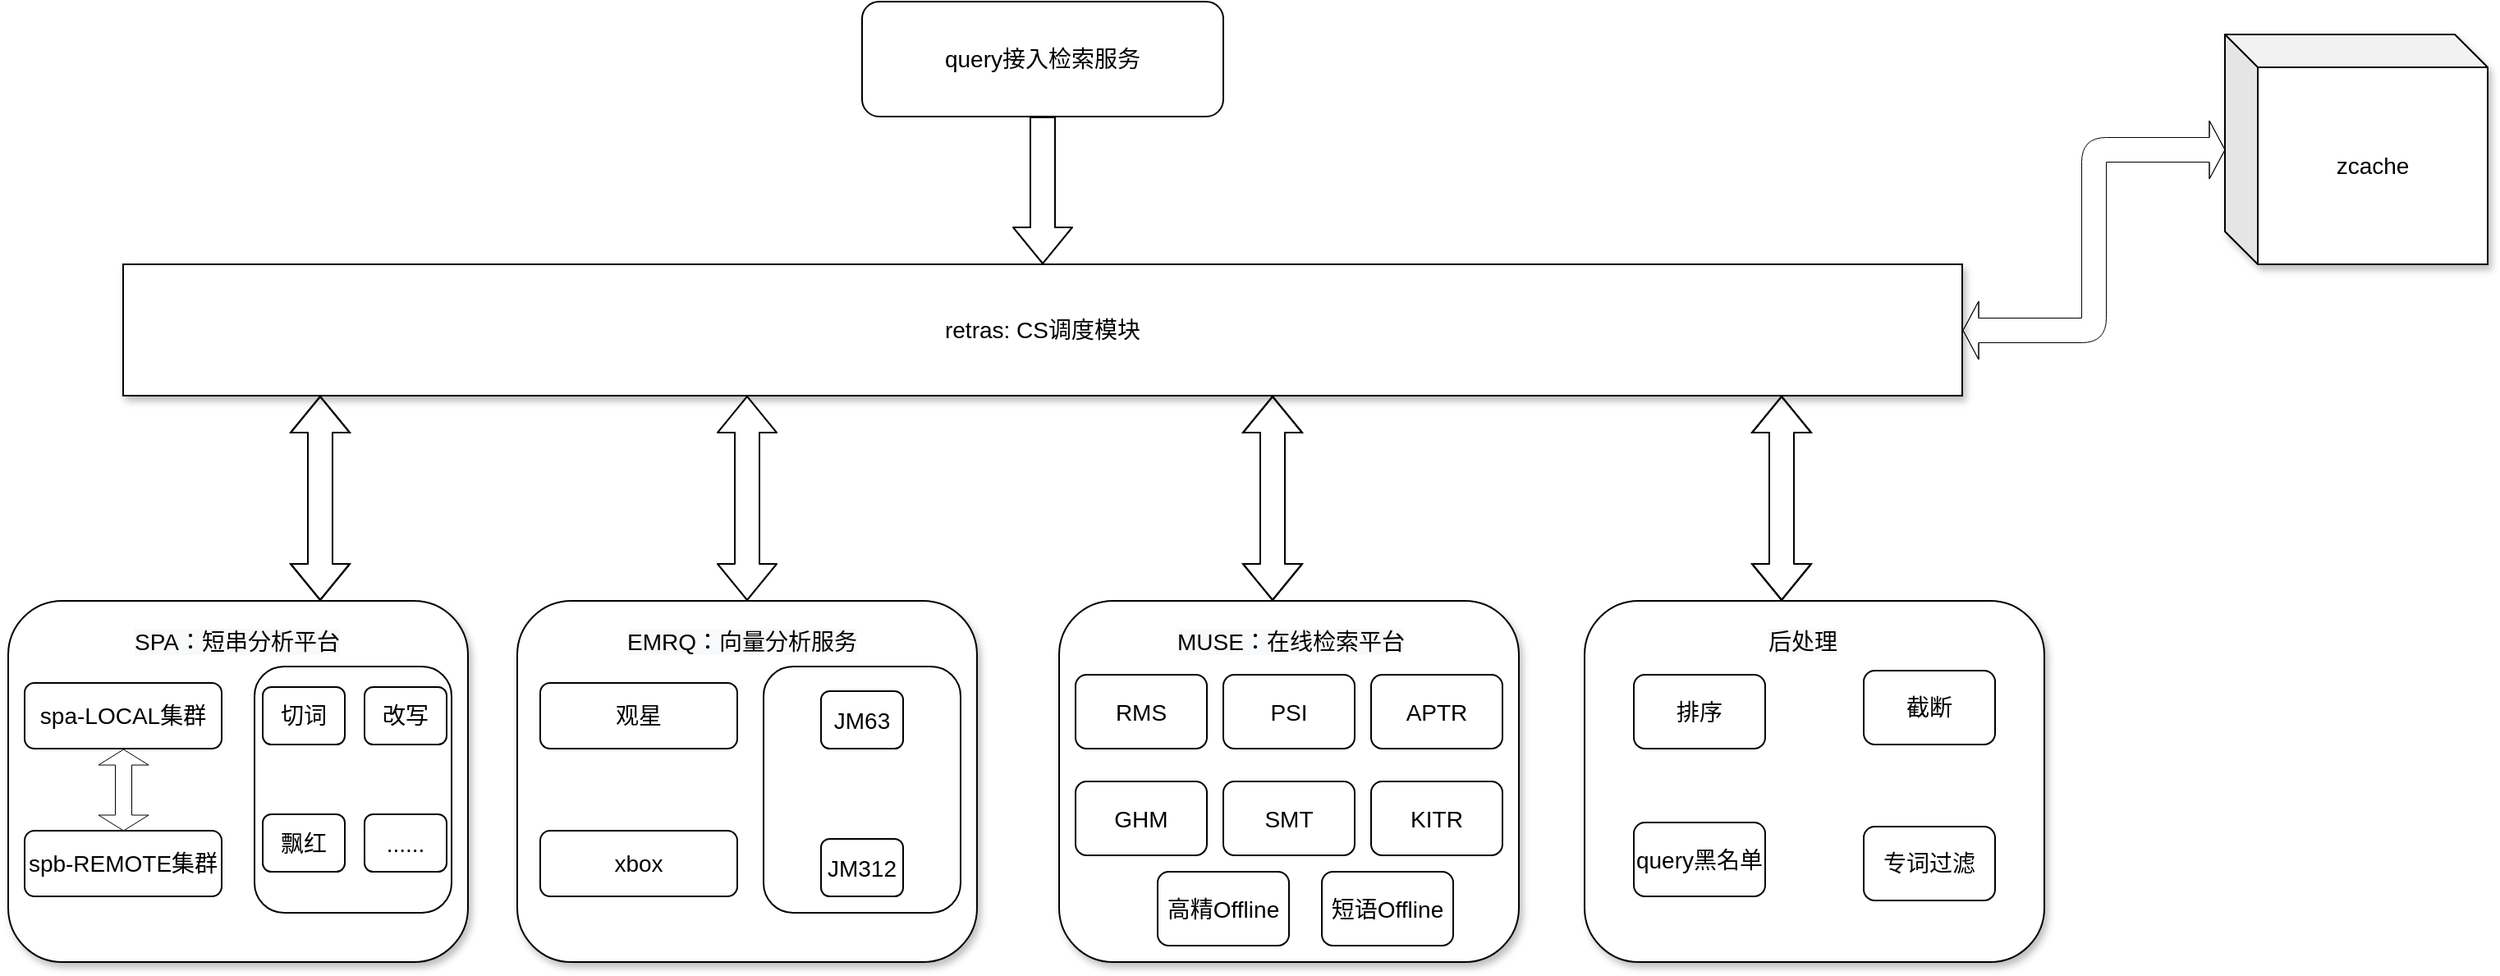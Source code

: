 <mxfile version="14.9.9" type="github">
  <diagram id="X4-ADLWSvJZZrzfmn5Tm" name="Page-1">
    <mxGraphModel dx="2222" dy="722" grid="1" gridSize="10" guides="1" tooltips="1" connect="1" arrows="1" fold="1" page="1" pageScale="1" pageWidth="827" pageHeight="1169" math="0" shadow="0">
      <root>
        <mxCell id="0" />
        <mxCell id="1" parent="0" />
        <mxCell id="eZSq4TChDH7j6ezGSI5d-34" style="edgeStyle=orthogonalEdgeStyle;shape=flexArrow;rounded=1;orthogonalLoop=1;jettySize=auto;html=1;fontSize=14;startArrow=block;endArrow=block;endFill=0;startSize=3;endSize=3;sourcePerimeterSpacing=0;strokeWidth=0.5;fillColor=#ffffff;width=15;" parent="1" source="AJnZPBCz2BAqhgxGS_UB-1" target="eZSq4TChDH7j6ezGSI5d-49" edge="1">
          <mxGeometry relative="1" as="geometry">
            <mxPoint x="1290" y="415" as="targetPoint" />
          </mxGeometry>
        </mxCell>
        <mxCell id="eZSq4TChDH7j6ezGSI5d-41" style="edgeStyle=orthogonalEdgeStyle;shape=flexArrow;rounded=1;orthogonalLoop=1;jettySize=auto;html=1;fontSize=14;startArrow=block;endArrow=block;endFill=0;startSize=7;endSize=7;sourcePerimeterSpacing=0;strokeWidth=1;targetPerimeterSpacing=0;fillColor=#ffffff;width=15;" parent="1" source="AJnZPBCz2BAqhgxGS_UB-1" target="eZSq4TChDH7j6ezGSI5d-37" edge="1">
          <mxGeometry relative="1" as="geometry">
            <Array as="points">
              <mxPoint x="740" y="550" />
              <mxPoint x="740" y="550" />
            </Array>
          </mxGeometry>
        </mxCell>
        <mxCell id="eZSq4TChDH7j6ezGSI5d-43" style="edgeStyle=orthogonalEdgeStyle;shape=flexArrow;rounded=1;orthogonalLoop=1;jettySize=auto;html=1;fontSize=14;startArrow=block;endArrow=block;endFill=0;startSize=7;endSize=7;sourcePerimeterSpacing=0;strokeWidth=1;targetPerimeterSpacing=0;fillColor=#ffffff;width=15;" parent="1" source="AJnZPBCz2BAqhgxGS_UB-1" target="eZSq4TChDH7j6ezGSI5d-42" edge="1">
          <mxGeometry relative="1" as="geometry">
            <Array as="points">
              <mxPoint x="1050" y="550" />
              <mxPoint x="1050" y="550" />
            </Array>
          </mxGeometry>
        </mxCell>
        <mxCell id="eZSq4TChDH7j6ezGSI5d-44" style="edgeStyle=orthogonalEdgeStyle;shape=flexArrow;rounded=1;orthogonalLoop=1;jettySize=auto;html=1;fontSize=14;startArrow=block;endArrow=block;endFill=0;startSize=7;endSize=7;sourcePerimeterSpacing=0;strokeWidth=1;targetPerimeterSpacing=0;fillColor=#ffffff;width=15;" parent="1" source="AJnZPBCz2BAqhgxGS_UB-1" target="eZSq4TChDH7j6ezGSI5d-38" edge="1">
          <mxGeometry relative="1" as="geometry">
            <Array as="points">
              <mxPoint x="160" y="530" />
              <mxPoint x="160" y="530" />
            </Array>
          </mxGeometry>
        </mxCell>
        <mxCell id="AJnZPBCz2BAqhgxGS_UB-1" value="retras: CS调度模块" style="rounded=0;whiteSpace=wrap;html=1;fontSize=14;shadow=1;sketch=0;glass=0;" parent="1" vertex="1">
          <mxGeometry x="40" y="410" width="1120" height="80" as="geometry" />
        </mxCell>
        <mxCell id="eZSq4TChDH7j6ezGSI5d-7" style="edgeStyle=orthogonalEdgeStyle;shape=flexArrow;rounded=1;orthogonalLoop=1;jettySize=auto;html=1;exitX=0.5;exitY=1;exitDx=0;exitDy=0;entryX=0.5;entryY=0;entryDx=0;entryDy=0;fontSize=14;endSize=7;startSize=7;targetPerimeterSpacing=0;strokeWidth=1;fillColor=#ffffff;width=15;" parent="1" source="eZSq4TChDH7j6ezGSI5d-3" target="AJnZPBCz2BAqhgxGS_UB-1" edge="1">
          <mxGeometry relative="1" as="geometry" />
        </mxCell>
        <mxCell id="eZSq4TChDH7j6ezGSI5d-3" value="query接入检索服务" style="rounded=1;whiteSpace=wrap;html=1;fontSize=14;" parent="1" vertex="1">
          <mxGeometry x="490" y="250" width="220" height="70" as="geometry" />
        </mxCell>
        <mxCell id="eZSq4TChDH7j6ezGSI5d-58" style="edgeStyle=orthogonalEdgeStyle;shape=flexArrow;rounded=1;orthogonalLoop=1;jettySize=auto;html=1;fontSize=14;startArrow=block;endArrow=block;endFill=0;startSize=7;endSize=7;sourcePerimeterSpacing=0;strokeWidth=1;targetPerimeterSpacing=0;fillColor=#ffffff;width=15;" parent="1" source="eZSq4TChDH7j6ezGSI5d-36" target="AJnZPBCz2BAqhgxGS_UB-1" edge="1">
          <mxGeometry relative="1" as="geometry">
            <Array as="points">
              <mxPoint x="420" y="460" />
              <mxPoint x="420" y="460" />
            </Array>
          </mxGeometry>
        </mxCell>
        <mxCell id="eZSq4TChDH7j6ezGSI5d-36" value="" style="rounded=1;whiteSpace=wrap;html=1;fontSize=14;shadow=1;glass=0;sketch=0;" parent="1" vertex="1">
          <mxGeometry x="280" y="615" width="280" height="220" as="geometry" />
        </mxCell>
        <mxCell id="eZSq4TChDH7j6ezGSI5d-37" value="" style="rounded=1;whiteSpace=wrap;html=1;fontSize=14;shadow=1;" parent="1" vertex="1">
          <mxGeometry x="610" y="615" width="280" height="220" as="geometry" />
        </mxCell>
        <mxCell id="eZSq4TChDH7j6ezGSI5d-38" value="" style="rounded=1;whiteSpace=wrap;html=1;fontSize=14;shadow=1;" parent="1" vertex="1">
          <mxGeometry x="-30" y="615" width="280" height="220" as="geometry" />
        </mxCell>
        <mxCell id="eZSq4TChDH7j6ezGSI5d-42" value="" style="rounded=1;whiteSpace=wrap;html=1;fontSize=14;shadow=1;" parent="1" vertex="1">
          <mxGeometry x="930" y="615" width="280" height="220" as="geometry" />
        </mxCell>
        <mxCell id="eZSq4TChDH7j6ezGSI5d-47" style="edgeStyle=orthogonalEdgeStyle;shape=flexArrow;rounded=1;orthogonalLoop=1;jettySize=auto;html=1;fontSize=14;startArrow=block;endArrow=block;endFill=0;startSize=3;endSize=3;sourcePerimeterSpacing=0;strokeWidth=0.5;fillColor=#ffffff;" parent="1" source="eZSq4TChDH7j6ezGSI5d-45" target="eZSq4TChDH7j6ezGSI5d-46" edge="1">
          <mxGeometry relative="1" as="geometry" />
        </mxCell>
        <mxCell id="eZSq4TChDH7j6ezGSI5d-45" value="spa-LOCAL集群" style="rounded=1;whiteSpace=wrap;html=1;fontSize=14;" parent="1" vertex="1">
          <mxGeometry x="-20" y="665" width="120" height="40" as="geometry" />
        </mxCell>
        <mxCell id="eZSq4TChDH7j6ezGSI5d-46" value="spb-REMOTE集群" style="rounded=1;whiteSpace=wrap;html=1;fontSize=14;" parent="1" vertex="1">
          <mxGeometry x="-20" y="755" width="120" height="40" as="geometry" />
        </mxCell>
        <mxCell id="eZSq4TChDH7j6ezGSI5d-48" value="&lt;meta charset=&quot;utf-8&quot; style=&quot;font-size: 14px;&quot;&gt;&lt;span style=&quot;color: rgb(0, 0, 0); font-family: helvetica; font-size: 14px; font-style: normal; font-weight: 400; letter-spacing: normal; text-align: center; text-indent: 0px; text-transform: none; word-spacing: 0px; background-color: rgb(248, 249, 250); display: inline; float: none;&quot;&gt;SPA：短串分析平台&lt;/span&gt;" style="text;whiteSpace=wrap;html=1;fontSize=14;" parent="1" vertex="1">
          <mxGeometry x="45" y="625" width="130" height="30" as="geometry" />
        </mxCell>
        <mxCell id="eZSq4TChDH7j6ezGSI5d-49" value="zcache" style="shape=cube;whiteSpace=wrap;html=1;boundedLbl=1;backgroundOutline=1;darkOpacity=0.05;darkOpacity2=0.1;rounded=1;shadow=1;glass=0;sketch=0;fontSize=14;" parent="1" vertex="1">
          <mxGeometry x="1320" y="270" width="160" height="140" as="geometry" />
        </mxCell>
        <mxCell id="eZSq4TChDH7j6ezGSI5d-59" value="&lt;span style=&quot;color: rgb(0 , 0 , 0) ; font-family: &amp;#34;helvetica&amp;#34; ; font-size: 14px ; font-style: normal ; font-weight: 400 ; letter-spacing: normal ; text-align: center ; text-indent: 0px ; text-transform: none ; word-spacing: 0px ; background-color: rgb(248 , 249 , 250) ; display: inline ; float: none&quot;&gt;EMRQ：向量分析服务&lt;/span&gt;" style="text;whiteSpace=wrap;html=1;fontSize=14;" parent="1" vertex="1">
          <mxGeometry x="344.5" y="625" width="151" height="30" as="geometry" />
        </mxCell>
        <mxCell id="eZSq4TChDH7j6ezGSI5d-60" value="" style="rounded=1;whiteSpace=wrap;html=1;shadow=0;glass=0;sketch=0;fontSize=14;gradientColor=none;" parent="1" vertex="1">
          <mxGeometry x="120" y="655" width="120" height="150" as="geometry" />
        </mxCell>
        <mxCell id="eZSq4TChDH7j6ezGSI5d-61" value="切词" style="rounded=1;whiteSpace=wrap;html=1;shadow=0;glass=0;sketch=0;fontSize=14;" parent="1" vertex="1">
          <mxGeometry x="125" y="667.5" width="50" height="35" as="geometry" />
        </mxCell>
        <mxCell id="eZSq4TChDH7j6ezGSI5d-62" value="改写" style="rounded=1;whiteSpace=wrap;html=1;shadow=0;glass=0;sketch=0;fontSize=14;" parent="1" vertex="1">
          <mxGeometry x="187" y="667.5" width="50" height="35" as="geometry" />
        </mxCell>
        <mxCell id="eZSq4TChDH7j6ezGSI5d-63" value="飘红" style="rounded=1;whiteSpace=wrap;html=1;shadow=0;glass=0;sketch=0;fontSize=14;" parent="1" vertex="1">
          <mxGeometry x="125" y="745" width="50" height="35" as="geometry" />
        </mxCell>
        <mxCell id="eZSq4TChDH7j6ezGSI5d-64" value="......" style="rounded=1;whiteSpace=wrap;html=1;shadow=0;glass=0;sketch=0;fontSize=14;" parent="1" vertex="1">
          <mxGeometry x="187" y="745" width="50" height="35" as="geometry" />
        </mxCell>
        <mxCell id="eZSq4TChDH7j6ezGSI5d-68" value="" style="rounded=1;whiteSpace=wrap;html=1;shadow=0;glass=0;sketch=0;fontSize=14;gradientColor=none;" parent="1" vertex="1">
          <mxGeometry x="430" y="655" width="120" height="150" as="geometry" />
        </mxCell>
        <mxCell id="eZSq4TChDH7j6ezGSI5d-69" value="&lt;span style=&quot;color: rgb(0, 0, 0); font-family: helvetica; font-size: 14px; font-style: normal; font-weight: 400; letter-spacing: normal; text-align: center; text-indent: 0px; text-transform: none; word-spacing: 0px; background-color: rgb(248, 249, 250); display: inline; float: none;&quot;&gt;MUSE：在线检索平台&lt;/span&gt;" style="text;whiteSpace=wrap;html=1;fontSize=14;" parent="1" vertex="1">
          <mxGeometry x="680" y="625" width="150" height="30" as="geometry" />
        </mxCell>
        <mxCell id="eZSq4TChDH7j6ezGSI5d-70" value="&lt;span style=&quot;color: rgb(0 , 0 , 0) ; font-family: &amp;#34;helvetica&amp;#34; ; font-size: 14px ; font-style: normal ; font-weight: 400 ; letter-spacing: normal ; text-align: center ; text-indent: 0px ; text-transform: none ; word-spacing: 0px ; background-color: rgb(248 , 249 , 250) ; display: inline ; float: none&quot;&gt;后处理&lt;/span&gt;" style="text;whiteSpace=wrap;html=1;fontSize=14;" parent="1" vertex="1">
          <mxGeometry x="1040" y="625" width="120" height="30" as="geometry" />
        </mxCell>
        <mxCell id="vh51FeJ_e3sgpooZYQ3Y-2" value="query黑名单" style="rounded=1;whiteSpace=wrap;html=1;shadow=0;glass=0;sketch=0;fontSize=14;" vertex="1" parent="1">
          <mxGeometry x="960" y="750" width="80" height="45" as="geometry" />
        </mxCell>
        <mxCell id="vh51FeJ_e3sgpooZYQ3Y-3" value="专词过滤" style="rounded=1;whiteSpace=wrap;html=1;shadow=0;glass=0;sketch=0;fontSize=14;" vertex="1" parent="1">
          <mxGeometry x="1100" y="752.5" width="80" height="45" as="geometry" />
        </mxCell>
        <mxCell id="vh51FeJ_e3sgpooZYQ3Y-4" value="排序" style="rounded=1;whiteSpace=wrap;html=1;shadow=0;glass=0;sketch=0;fontSize=14;" vertex="1" parent="1">
          <mxGeometry x="960" y="660" width="80" height="45" as="geometry" />
        </mxCell>
        <mxCell id="vh51FeJ_e3sgpooZYQ3Y-5" value="截断" style="rounded=1;whiteSpace=wrap;html=1;shadow=0;glass=0;sketch=0;fontSize=14;" vertex="1" parent="1">
          <mxGeometry x="1100" y="657.5" width="80" height="45" as="geometry" />
        </mxCell>
        <mxCell id="vh51FeJ_e3sgpooZYQ3Y-6" value="RMS" style="rounded=1;whiteSpace=wrap;html=1;shadow=0;glass=0;sketch=0;fontSize=14;" vertex="1" parent="1">
          <mxGeometry x="620" y="660" width="80" height="45" as="geometry" />
        </mxCell>
        <mxCell id="vh51FeJ_e3sgpooZYQ3Y-7" value="PSI" style="rounded=1;whiteSpace=wrap;html=1;shadow=0;glass=0;sketch=0;fontSize=14;" vertex="1" parent="1">
          <mxGeometry x="710" y="660" width="80" height="45" as="geometry" />
        </mxCell>
        <mxCell id="vh51FeJ_e3sgpooZYQ3Y-8" value="GHM" style="rounded=1;whiteSpace=wrap;html=1;shadow=0;glass=0;sketch=0;fontSize=14;" vertex="1" parent="1">
          <mxGeometry x="620" y="725" width="80" height="45" as="geometry" />
        </mxCell>
        <mxCell id="vh51FeJ_e3sgpooZYQ3Y-9" value="KITR" style="rounded=1;whiteSpace=wrap;html=1;shadow=0;glass=0;sketch=0;fontSize=14;" vertex="1" parent="1">
          <mxGeometry x="800" y="725" width="80" height="45" as="geometry" />
        </mxCell>
        <mxCell id="vh51FeJ_e3sgpooZYQ3Y-11" value="观星" style="rounded=1;whiteSpace=wrap;html=1;fontSize=14;" vertex="1" parent="1">
          <mxGeometry x="294" y="665" width="120" height="40" as="geometry" />
        </mxCell>
        <mxCell id="vh51FeJ_e3sgpooZYQ3Y-12" value="xbox" style="rounded=1;whiteSpace=wrap;html=1;fontSize=14;" vertex="1" parent="1">
          <mxGeometry x="294" y="755" width="120" height="40" as="geometry" />
        </mxCell>
        <mxCell id="vh51FeJ_e3sgpooZYQ3Y-14" value="JM63" style="rounded=1;whiteSpace=wrap;html=1;shadow=0;glass=0;sketch=0;fontSize=14;" vertex="1" parent="1">
          <mxGeometry x="465" y="670" width="50" height="35" as="geometry" />
        </mxCell>
        <mxCell id="vh51FeJ_e3sgpooZYQ3Y-15" value="JM312" style="rounded=1;whiteSpace=wrap;html=1;shadow=0;glass=0;sketch=0;fontSize=14;" vertex="1" parent="1">
          <mxGeometry x="465" y="760" width="50" height="35" as="geometry" />
        </mxCell>
        <mxCell id="vh51FeJ_e3sgpooZYQ3Y-16" value="APTR" style="rounded=1;whiteSpace=wrap;html=1;shadow=0;glass=0;sketch=0;fontSize=14;" vertex="1" parent="1">
          <mxGeometry x="800" y="660" width="80" height="45" as="geometry" />
        </mxCell>
        <mxCell id="vh51FeJ_e3sgpooZYQ3Y-17" value="SMT" style="rounded=1;whiteSpace=wrap;html=1;shadow=0;glass=0;sketch=0;fontSize=14;" vertex="1" parent="1">
          <mxGeometry x="710" y="725" width="80" height="45" as="geometry" />
        </mxCell>
        <mxCell id="vh51FeJ_e3sgpooZYQ3Y-18" value="高精Offline" style="rounded=1;whiteSpace=wrap;html=1;shadow=0;glass=0;sketch=0;fontSize=14;" vertex="1" parent="1">
          <mxGeometry x="670" y="780" width="80" height="45" as="geometry" />
        </mxCell>
        <mxCell id="vh51FeJ_e3sgpooZYQ3Y-19" value="短语Offline" style="rounded=1;whiteSpace=wrap;html=1;shadow=0;glass=0;sketch=0;fontSize=14;" vertex="1" parent="1">
          <mxGeometry x="770" y="780" width="80" height="45" as="geometry" />
        </mxCell>
      </root>
    </mxGraphModel>
  </diagram>
</mxfile>
